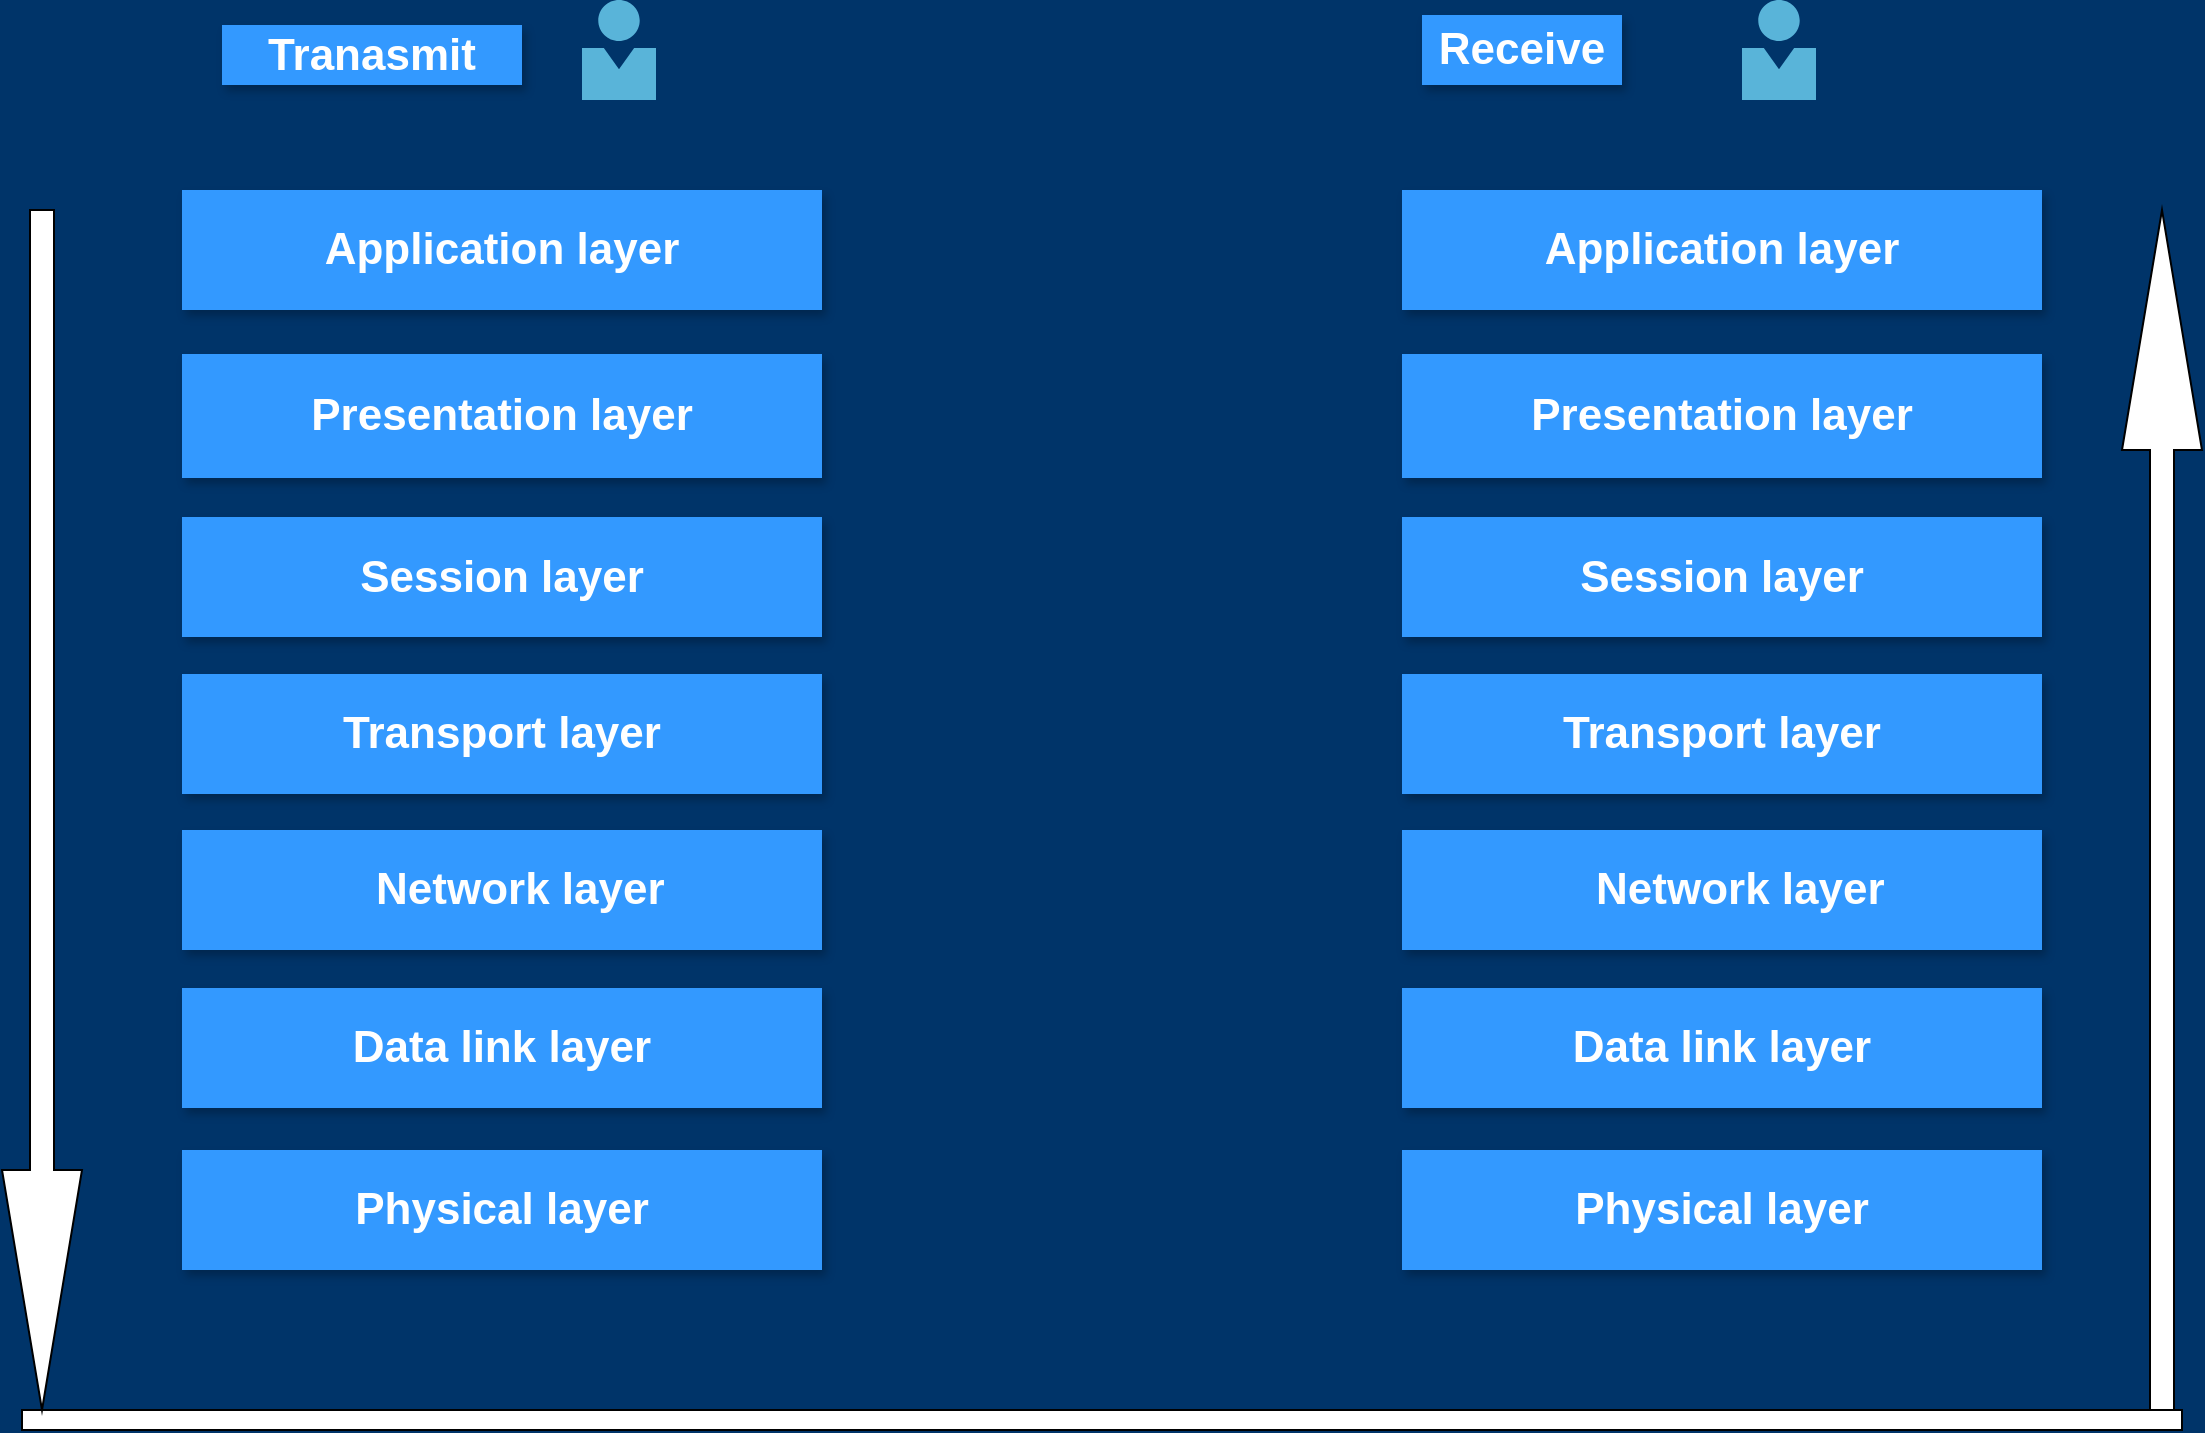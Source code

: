 <mxfile version="10.7.5" type="device"><diagram id="6a731a19-8d31-9384-78a2-239565b7b9f0" name="Page-1"><mxGraphModel dx="1257" dy="750" grid="1" gridSize="10" guides="1" tooltips="1" connect="1" arrows="1" fold="1" page="1" pageScale="1" pageWidth="1169" pageHeight="827" background="#003469" math="0" shadow="0"><root><mxCell id="0"/><mxCell id="1" parent="0"/><mxCell id="2025" value="Physical layer" style="whiteSpace=wrap;html=1;dashed=1;strokeColor=none;strokeWidth=2;fillColor=#3399FF;fontFamily=Helvetica;fontSize=22;fontColor=#FFFFFF;fontStyle=1;shadow=1;" parent="1" vertex="1"><mxGeometry x="330" y="650" width="320" height="60" as="geometry"/></mxCell><mxCell id="2026" value="Data link layer" style="whiteSpace=wrap;html=1;dashed=1;strokeColor=none;strokeWidth=2;fillColor=#3399FF;fontFamily=Helvetica;fontSize=22;fontColor=#FFFFFF;fontStyle=1;shadow=1;" parent="1" vertex="1"><mxGeometry x="330" y="569" width="320" height="60" as="geometry"/></mxCell><mxCell id="2027" value="Transport layer" style="whiteSpace=wrap;html=1;dashed=1;strokeColor=none;strokeWidth=2;fillColor=#3399FF;fontFamily=Helvetica;fontSize=22;fontColor=#FFFFFF;fontStyle=1;shadow=1;" parent="1" vertex="1"><mxGeometry x="330" y="412" width="320" height="60" as="geometry"/></mxCell><mxCell id="2028" value="Session layer" style="whiteSpace=wrap;html=1;dashed=1;strokeColor=none;strokeWidth=2;fillColor=#3399FF;fontFamily=Helvetica;fontSize=22;fontColor=#FFFFFF;fontStyle=1;shadow=1;" parent="1" vertex="1"><mxGeometry x="330" y="333.5" width="320" height="60" as="geometry"/></mxCell><mxCell id="2029" value="Presentation layer" style="whiteSpace=wrap;html=1;dashed=1;strokeColor=none;strokeWidth=2;fillColor=#3399FF;fontFamily=Helvetica;fontSize=22;fontColor=#FFFFFF;fontStyle=1;shadow=1;" parent="1" vertex="1"><mxGeometry x="330" y="252" width="320" height="62" as="geometry"/></mxCell><mxCell id="2030" value="&amp;nbsp;&amp;nbsp; Network layer" style="whiteSpace=wrap;html=1;dashed=1;strokeColor=none;strokeWidth=2;fillColor=#3399FF;fontFamily=Helvetica;fontSize=22;fontColor=#FFFFFF;fontStyle=1;shadow=1;" parent="1" vertex="1"><mxGeometry x="330" y="490" width="320" height="60" as="geometry"/></mxCell><mxCell id="4yJJwHlden6I014OEAwp-2085" value="Application layer" style="whiteSpace=wrap;html=1;dashed=1;strokeColor=none;strokeWidth=2;fillColor=#3399FF;fontFamily=Helvetica;fontSize=22;fontColor=#FFFFFF;fontStyle=1;shadow=1;" vertex="1" parent="1"><mxGeometry x="330" y="170" width="320" height="60" as="geometry"/></mxCell><mxCell id="4yJJwHlden6I014OEAwp-2276" value="Physical layer" style="whiteSpace=wrap;html=1;dashed=1;strokeColor=none;strokeWidth=2;fillColor=#3399FF;fontFamily=Helvetica;fontSize=22;fontColor=#FFFFFF;fontStyle=1;shadow=1;" vertex="1" parent="1"><mxGeometry x="940" y="650" width="320" height="60" as="geometry"/></mxCell><mxCell id="4yJJwHlden6I014OEAwp-2277" value="Data link layer" style="whiteSpace=wrap;html=1;dashed=1;strokeColor=none;strokeWidth=2;fillColor=#3399FF;fontFamily=Helvetica;fontSize=22;fontColor=#FFFFFF;fontStyle=1;shadow=1;" vertex="1" parent="1"><mxGeometry x="940" y="569" width="320" height="60" as="geometry"/></mxCell><mxCell id="4yJJwHlden6I014OEAwp-2278" value="Transport layer" style="whiteSpace=wrap;html=1;dashed=1;strokeColor=none;strokeWidth=2;fillColor=#3399FF;fontFamily=Helvetica;fontSize=22;fontColor=#FFFFFF;fontStyle=1;shadow=1;" vertex="1" parent="1"><mxGeometry x="940" y="412" width="320" height="60" as="geometry"/></mxCell><mxCell id="4yJJwHlden6I014OEAwp-2279" value="Session layer" style="whiteSpace=wrap;html=1;dashed=1;strokeColor=none;strokeWidth=2;fillColor=#3399FF;fontFamily=Helvetica;fontSize=22;fontColor=#FFFFFF;fontStyle=1;shadow=1;" vertex="1" parent="1"><mxGeometry x="940" y="333.5" width="320" height="60" as="geometry"/></mxCell><mxCell id="4yJJwHlden6I014OEAwp-2280" value="Presentation layer" style="whiteSpace=wrap;html=1;dashed=1;strokeColor=none;strokeWidth=2;fillColor=#3399FF;fontFamily=Helvetica;fontSize=22;fontColor=#FFFFFF;fontStyle=1;shadow=1;" vertex="1" parent="1"><mxGeometry x="940" y="252" width="320" height="62" as="geometry"/></mxCell><mxCell id="4yJJwHlden6I014OEAwp-2281" value="&amp;nbsp;&amp;nbsp; Network layer" style="whiteSpace=wrap;html=1;dashed=1;strokeColor=none;strokeWidth=2;fillColor=#3399FF;fontFamily=Helvetica;fontSize=22;fontColor=#FFFFFF;fontStyle=1;shadow=1;" vertex="1" parent="1"><mxGeometry x="940" y="490" width="320" height="60" as="geometry"/></mxCell><mxCell id="4yJJwHlden6I014OEAwp-2282" value="Application layer" style="whiteSpace=wrap;html=1;dashed=1;strokeColor=none;strokeWidth=2;fillColor=#3399FF;fontFamily=Helvetica;fontSize=22;fontColor=#FFFFFF;fontStyle=1;shadow=1;" vertex="1" parent="1"><mxGeometry x="940" y="170" width="320" height="60" as="geometry"/></mxCell><mxCell id="4yJJwHlden6I014OEAwp-2292" value="" style="rounded=0;whiteSpace=wrap;html=1;" vertex="1" parent="1"><mxGeometry x="250" y="780" width="1080" height="10" as="geometry"/></mxCell><mxCell id="4yJJwHlden6I014OEAwp-2287" value="" style="shape=singleArrow;direction=north;whiteSpace=wrap;html=1;" vertex="1" parent="1"><mxGeometry x="1300" y="180" width="40" height="600" as="geometry"/></mxCell><mxCell id="4yJJwHlden6I014OEAwp-2286" value="" style="shape=singleArrow;direction=south;whiteSpace=wrap;html=1;" vertex="1" parent="1"><mxGeometry x="240" y="180" width="40" height="600" as="geometry"/></mxCell><mxCell id="4yJJwHlden6I014OEAwp-2293" value="Tranasmit" style="text;html=1;strokeColor=none;fillColor=#3399FF;align=center;verticalAlign=middle;whiteSpace=wrap;shadow=1;fontSize=22;dashed=1;fontColor=#FFFFFF;fontStyle=1;strokeWidth=2;" vertex="1" parent="1"><mxGeometry x="350" y="87.5" width="150" height="30" as="geometry"/></mxCell><mxCell id="4yJJwHlden6I014OEAwp-2294" value="Receive" style="text;html=1;strokeColor=none;fillColor=#3399FF;align=center;verticalAlign=middle;whiteSpace=wrap;shadow=1;fontSize=22;dashed=1;fontColor=#FFFFFF;fontStyle=1;strokeWidth=2;" vertex="1" parent="1"><mxGeometry x="950" y="82.5" width="100" height="35" as="geometry"/></mxCell><mxCell id="4yJJwHlden6I014OEAwp-2283" value="" style="aspect=fixed;html=1;perimeter=none;align=center;shadow=0;dashed=0;image;fontSize=12;image=img/lib/mscae/Person.svg;" vertex="1" parent="1"><mxGeometry x="530" y="75" width="37" height="50" as="geometry"/></mxCell><mxCell id="4yJJwHlden6I014OEAwp-2284" value="" style="aspect=fixed;html=1;perimeter=none;align=center;shadow=0;dashed=0;image;fontSize=12;image=img/lib/mscae/Person.svg;" vertex="1" parent="1"><mxGeometry x="1110" y="75" width="37" height="50" as="geometry"/></mxCell></root></mxGraphModel></diagram></mxfile>